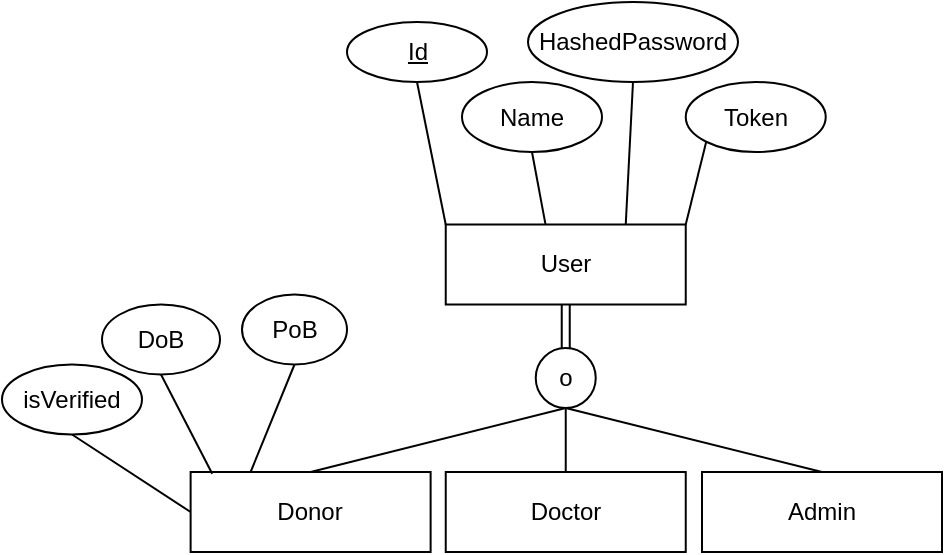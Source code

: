 <mxfile version="24.7.5">
  <diagram name="Page-1" id="7uvHXEJBTmTafkmUMUe2">
    <mxGraphModel dx="500" dy="269" grid="1" gridSize="10" guides="1" tooltips="1" connect="1" arrows="1" fold="1" page="1" pageScale="1" pageWidth="827" pageHeight="1169" math="0" shadow="0">
      <root>
        <mxCell id="0" />
        <mxCell id="1" parent="0" />
        <mxCell id="dhJ95FcUzE8B8ggXkX-6-36" style="rounded=0;orthogonalLoop=1;jettySize=auto;html=1;exitX=0.75;exitY=0;exitDx=0;exitDy=0;entryX=0.5;entryY=1;entryDx=0;entryDy=0;endArrow=none;endFill=0;" edge="1" parent="1" source="dhJ95FcUzE8B8ggXkX-6-40" target="dhJ95FcUzE8B8ggXkX-6-43">
          <mxGeometry relative="1" as="geometry" />
        </mxCell>
        <mxCell id="dhJ95FcUzE8B8ggXkX-6-37" style="rounded=0;orthogonalLoop=1;jettySize=auto;html=1;exitX=0;exitY=0;exitDx=0;exitDy=0;entryX=0.5;entryY=1;entryDx=0;entryDy=0;endArrow=none;endFill=0;" edge="1" parent="1" source="dhJ95FcUzE8B8ggXkX-6-40" target="dhJ95FcUzE8B8ggXkX-6-41">
          <mxGeometry relative="1" as="geometry" />
        </mxCell>
        <mxCell id="dhJ95FcUzE8B8ggXkX-6-38" style="rounded=0;orthogonalLoop=1;jettySize=auto;html=1;exitX=0.417;exitY=0.02;exitDx=0;exitDy=0;entryX=0.5;entryY=1;entryDx=0;entryDy=0;endArrow=none;endFill=0;exitPerimeter=0;" edge="1" parent="1" source="dhJ95FcUzE8B8ggXkX-6-40" target="dhJ95FcUzE8B8ggXkX-6-42">
          <mxGeometry relative="1" as="geometry" />
        </mxCell>
        <mxCell id="dhJ95FcUzE8B8ggXkX-6-39" style="rounded=0;orthogonalLoop=1;jettySize=auto;html=1;exitX=1;exitY=0;exitDx=0;exitDy=0;entryX=0;entryY=1;entryDx=0;entryDy=0;endArrow=none;endFill=0;" edge="1" parent="1" source="dhJ95FcUzE8B8ggXkX-6-40" target="dhJ95FcUzE8B8ggXkX-6-44">
          <mxGeometry relative="1" as="geometry" />
        </mxCell>
        <mxCell id="dhJ95FcUzE8B8ggXkX-6-40" value="User" style="rounded=0;whiteSpace=wrap;html=1;" vertex="1" parent="1">
          <mxGeometry x="371.87" y="241.25" width="120" height="40" as="geometry" />
        </mxCell>
        <mxCell id="dhJ95FcUzE8B8ggXkX-6-41" value="&lt;u&gt;Id&lt;/u&gt;" style="ellipse;whiteSpace=wrap;html=1;" vertex="1" parent="1">
          <mxGeometry x="322.5" y="140" width="70" height="30" as="geometry" />
        </mxCell>
        <mxCell id="dhJ95FcUzE8B8ggXkX-6-42" value="Name" style="ellipse;whiteSpace=wrap;html=1;" vertex="1" parent="1">
          <mxGeometry x="380" y="170" width="70" height="35" as="geometry" />
        </mxCell>
        <mxCell id="dhJ95FcUzE8B8ggXkX-6-43" value="HashedPassword" style="ellipse;whiteSpace=wrap;html=1;" vertex="1" parent="1">
          <mxGeometry x="413" y="130" width="105" height="40" as="geometry" />
        </mxCell>
        <mxCell id="dhJ95FcUzE8B8ggXkX-6-44" value="Token" style="ellipse;whiteSpace=wrap;html=1;" vertex="1" parent="1">
          <mxGeometry x="491.87" y="170" width="70" height="35" as="geometry" />
        </mxCell>
        <mxCell id="dhJ95FcUzE8B8ggXkX-6-50" style="rounded=0;orthogonalLoop=1;jettySize=auto;html=1;exitX=0.5;exitY=0;exitDx=0;exitDy=0;endArrow=none;endFill=0;shape=link;entryX=0.5;entryY=1;entryDx=0;entryDy=0;" edge="1" parent="1" source="dhJ95FcUzE8B8ggXkX-6-54" target="dhJ95FcUzE8B8ggXkX-6-40">
          <mxGeometry relative="1" as="geometry">
            <mxPoint x="450" y="300" as="targetPoint" />
          </mxGeometry>
        </mxCell>
        <mxCell id="dhJ95FcUzE8B8ggXkX-6-51" style="rounded=0;orthogonalLoop=1;jettySize=auto;html=1;exitX=0.5;exitY=1;exitDx=0;exitDy=0;entryX=0.5;entryY=0;entryDx=0;entryDy=0;endArrow=none;endFill=0;" edge="1" parent="1" source="dhJ95FcUzE8B8ggXkX-6-54" target="dhJ95FcUzE8B8ggXkX-6-60">
          <mxGeometry relative="1" as="geometry" />
        </mxCell>
        <mxCell id="dhJ95FcUzE8B8ggXkX-6-52" style="rounded=0;orthogonalLoop=1;jettySize=auto;html=1;exitX=0.5;exitY=1;exitDx=0;exitDy=0;entryX=0.5;entryY=0;entryDx=0;entryDy=0;endArrow=none;endFill=0;" edge="1" parent="1" source="dhJ95FcUzE8B8ggXkX-6-54" target="dhJ95FcUzE8B8ggXkX-6-56">
          <mxGeometry relative="1" as="geometry" />
        </mxCell>
        <mxCell id="dhJ95FcUzE8B8ggXkX-6-53" style="rounded=0;orthogonalLoop=1;jettySize=auto;html=1;exitX=0.5;exitY=1;exitDx=0;exitDy=0;entryX=0.5;entryY=0;entryDx=0;entryDy=0;endArrow=none;endFill=0;" edge="1" parent="1" source="dhJ95FcUzE8B8ggXkX-6-54" target="dhJ95FcUzE8B8ggXkX-6-61">
          <mxGeometry relative="1" as="geometry" />
        </mxCell>
        <mxCell id="dhJ95FcUzE8B8ggXkX-6-54" value="o" style="ellipse;whiteSpace=wrap;html=1;aspect=fixed;" vertex="1" parent="1">
          <mxGeometry x="416.87" y="303" width="30" height="30" as="geometry" />
        </mxCell>
        <mxCell id="dhJ95FcUzE8B8ggXkX-6-56" value="Doctor" style="rounded=0;whiteSpace=wrap;html=1;" vertex="1" parent="1">
          <mxGeometry x="371.87" y="365" width="120" height="40" as="geometry" />
        </mxCell>
        <mxCell id="dhJ95FcUzE8B8ggXkX-6-73" style="rounded=0;orthogonalLoop=1;jettySize=auto;html=1;exitX=0;exitY=0.5;exitDx=0;exitDy=0;entryX=0.5;entryY=1;entryDx=0;entryDy=0;endArrow=none;endFill=0;" edge="1" parent="1" source="dhJ95FcUzE8B8ggXkX-6-60" target="dhJ95FcUzE8B8ggXkX-6-72">
          <mxGeometry relative="1" as="geometry" />
        </mxCell>
        <mxCell id="dhJ95FcUzE8B8ggXkX-6-60" value="Donor" style="rounded=0;whiteSpace=wrap;html=1;" vertex="1" parent="1">
          <mxGeometry x="244.31" y="365" width="120" height="40" as="geometry" />
        </mxCell>
        <mxCell id="dhJ95FcUzE8B8ggXkX-6-61" value="Admin" style="rounded=0;whiteSpace=wrap;html=1;" vertex="1" parent="1">
          <mxGeometry x="500" y="365" width="120" height="40" as="geometry" />
        </mxCell>
        <mxCell id="dhJ95FcUzE8B8ggXkX-6-72" value="isVerified" style="ellipse;whiteSpace=wrap;html=1;" vertex="1" parent="1">
          <mxGeometry x="150" y="311.25" width="70" height="35" as="geometry" />
        </mxCell>
        <mxCell id="dhJ95FcUzE8B8ggXkX-6-75" value="DoB" style="ellipse;whiteSpace=wrap;html=1;" vertex="1" parent="1">
          <mxGeometry x="200" y="281.25" width="59" height="35" as="geometry" />
        </mxCell>
        <mxCell id="dhJ95FcUzE8B8ggXkX-6-76" style="rounded=0;orthogonalLoop=1;jettySize=auto;html=1;exitX=0.5;exitY=1;exitDx=0;exitDy=0;entryX=0.09;entryY=0.021;entryDx=0;entryDy=0;entryPerimeter=0;endArrow=none;endFill=0;" edge="1" parent="1" source="dhJ95FcUzE8B8ggXkX-6-75" target="dhJ95FcUzE8B8ggXkX-6-60">
          <mxGeometry relative="1" as="geometry" />
        </mxCell>
        <mxCell id="dhJ95FcUzE8B8ggXkX-6-78" style="rounded=0;orthogonalLoop=1;jettySize=auto;html=1;exitX=0.5;exitY=1;exitDx=0;exitDy=0;entryX=0.25;entryY=0;entryDx=0;entryDy=0;endArrow=none;endFill=0;" edge="1" parent="1" source="dhJ95FcUzE8B8ggXkX-6-77" target="dhJ95FcUzE8B8ggXkX-6-60">
          <mxGeometry relative="1" as="geometry" />
        </mxCell>
        <mxCell id="dhJ95FcUzE8B8ggXkX-6-77" value="PoB" style="ellipse;whiteSpace=wrap;html=1;" vertex="1" parent="1">
          <mxGeometry x="270" y="276.25" width="52.5" height="35" as="geometry" />
        </mxCell>
      </root>
    </mxGraphModel>
  </diagram>
</mxfile>

